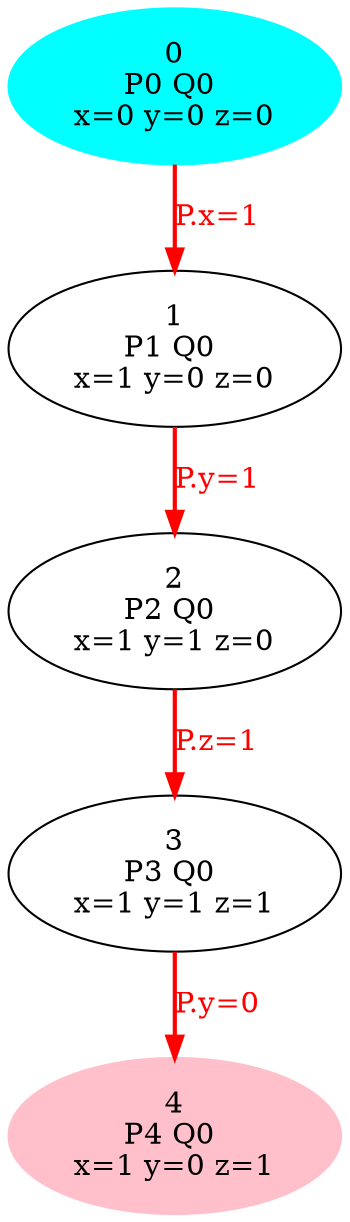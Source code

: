 digraph {
0 [label="0\nP0 Q0 \nx=0 y=0 z=0"color=cyan, style=filled];
1 [label="1\nP1 Q0 \nx=1 y=0 z=0"];
2 [label="2\nP2 Q0 \nx=1 y=1 z=0"];
3 [label="3\nP3 Q0 \nx=1 y=1 z=1"];
4 [label="4\nP4 Q0 \nx=1 y=0 z=1"color=pink, style=filled];
0 -> 1 [label="P.x=1"color=red,fontcolor=red,weight=2,penwidth=2];
1 -> 2 [label="P.y=1"color=red,fontcolor=red,weight=2,penwidth=2];
2 -> 3 [label="P.z=1"color=red,fontcolor=red,weight=2,penwidth=2];
3 -> 4 [label="P.y=0"color=red,fontcolor=red,weight=2,penwidth=2];
}
